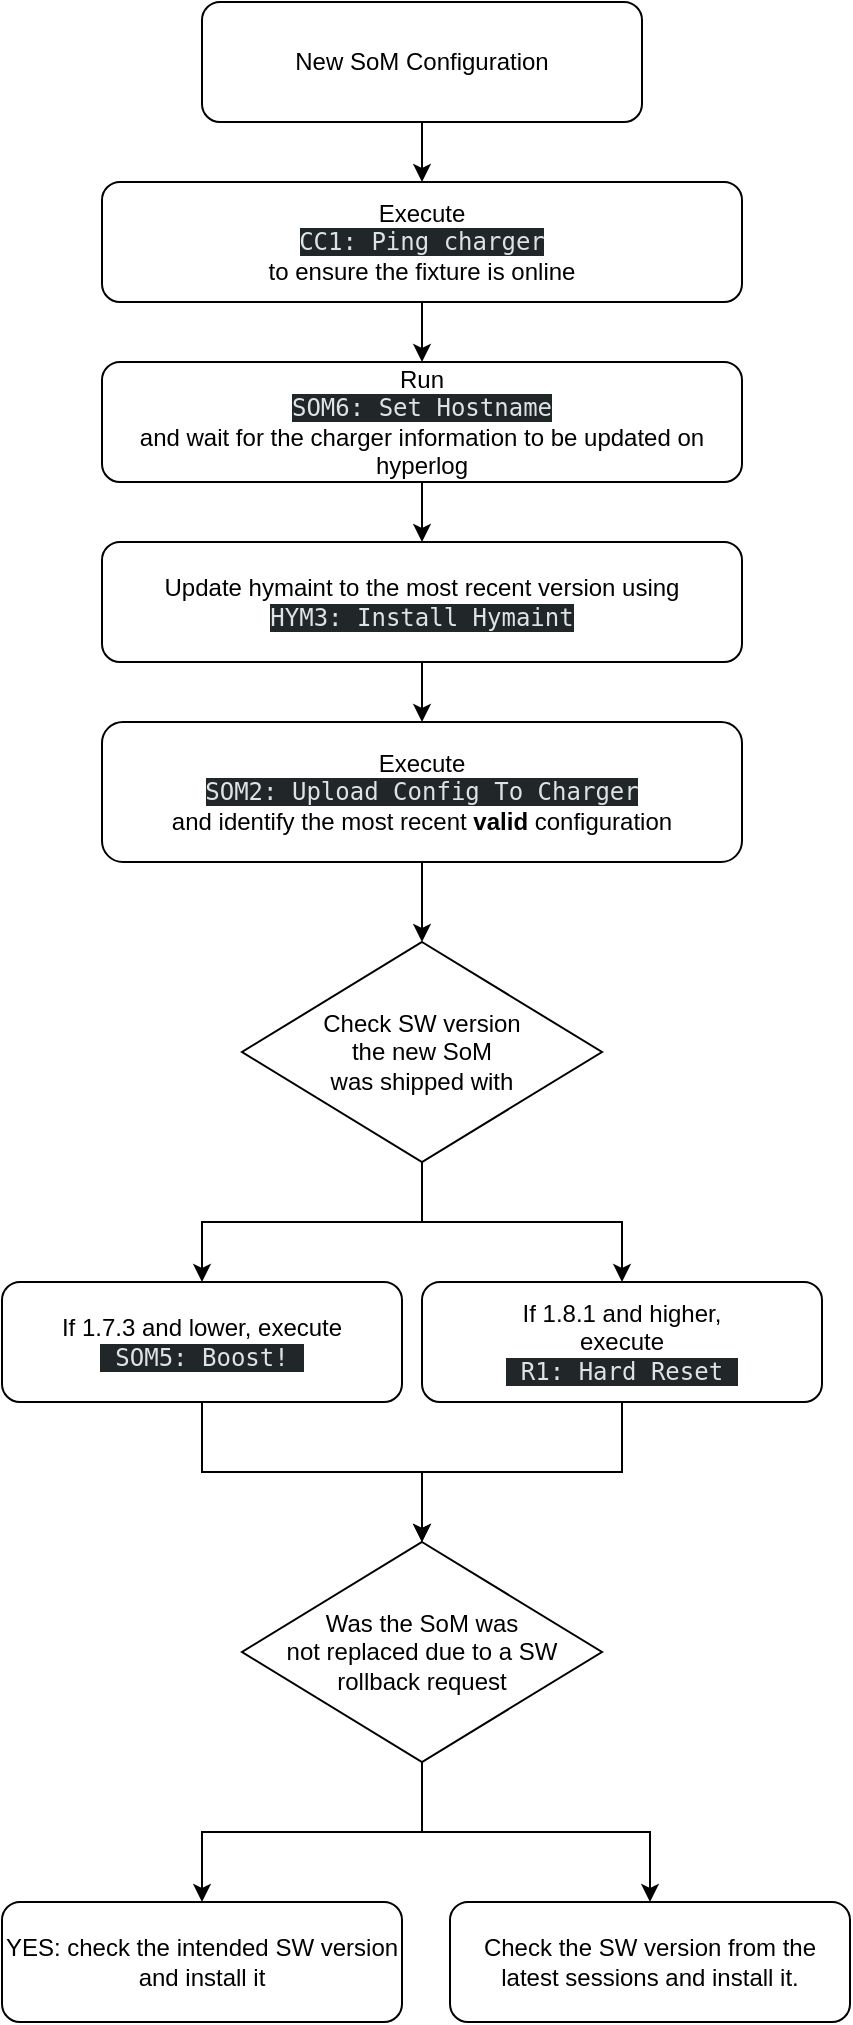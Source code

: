 <mxfile version="27.1.6">
  <diagram id="7AZIaKFDA84dNrpr3-fF" name="Page-1">
    <mxGraphModel dx="1783" dy="1079" grid="1" gridSize="10" guides="1" tooltips="1" connect="1" arrows="1" fold="1" page="1" pageScale="1" pageWidth="827" pageHeight="1169" math="0" shadow="0">
      <root>
        <mxCell id="0" />
        <mxCell id="1" parent="0" />
        <mxCell id="IejAQgSXKc2Y49kBOPVx-13" style="edgeStyle=orthogonalEdgeStyle;rounded=0;orthogonalLoop=1;jettySize=auto;html=1;entryX=0.5;entryY=0;entryDx=0;entryDy=0;" edge="1" parent="1" source="IejAQgSXKc2Y49kBOPVx-10" target="IejAQgSXKc2Y49kBOPVx-11">
          <mxGeometry relative="1" as="geometry" />
        </mxCell>
        <mxCell id="IejAQgSXKc2Y49kBOPVx-10" value="New&amp;nbsp;&lt;span style=&quot;background-color: transparent; color: light-dark(rgb(0, 0, 0), rgb(255, 255, 255));&quot;&gt;SoM Configuration&lt;/span&gt;" style="rounded=1;whiteSpace=wrap;html=1;" vertex="1" parent="1">
          <mxGeometry x="290" y="30" width="220" height="60" as="geometry" />
        </mxCell>
        <mxCell id="IejAQgSXKc2Y49kBOPVx-15" style="edgeStyle=orthogonalEdgeStyle;rounded=0;orthogonalLoop=1;jettySize=auto;html=1;entryX=0.5;entryY=0;entryDx=0;entryDy=0;" edge="1" parent="1" source="IejAQgSXKc2Y49kBOPVx-11" target="IejAQgSXKc2Y49kBOPVx-14">
          <mxGeometry relative="1" as="geometry" />
        </mxCell>
        <mxCell id="IejAQgSXKc2Y49kBOPVx-11" value="Execute&lt;div&gt;&lt;span style=&quot;color: rgb(222, 227, 229); font-family: monospace; text-align: left; white-space-collapse: preserve; background-color: rgb(33, 39, 40);&quot;&gt;CC1: Ping charger&lt;/span&gt;&lt;/div&gt;&lt;div&gt;to ensure the fixture is online&lt;/div&gt;" style="rounded=1;whiteSpace=wrap;html=1;" vertex="1" parent="1">
          <mxGeometry x="240" y="120" width="320" height="60" as="geometry" />
        </mxCell>
        <mxCell id="IejAQgSXKc2Y49kBOPVx-19" style="edgeStyle=orthogonalEdgeStyle;rounded=0;orthogonalLoop=1;jettySize=auto;html=1;entryX=0.5;entryY=0;entryDx=0;entryDy=0;" edge="1" parent="1" source="IejAQgSXKc2Y49kBOPVx-14" target="IejAQgSXKc2Y49kBOPVx-17">
          <mxGeometry relative="1" as="geometry" />
        </mxCell>
        <mxCell id="IejAQgSXKc2Y49kBOPVx-14" value="Run&lt;div&gt;&lt;span style=&quot;color: rgb(222, 227, 229); font-family: monospace; text-align: left; white-space-collapse: preserve; background-color: rgb(33, 39, 40);&quot;&gt;SOM6: Set Hostname&lt;/span&gt;&lt;/div&gt;&lt;div&gt;and wait for the charger information to be updated on hyperlog&lt;/div&gt;" style="rounded=1;whiteSpace=wrap;html=1;" vertex="1" parent="1">
          <mxGeometry x="240" y="210" width="320" height="60" as="geometry" />
        </mxCell>
        <mxCell id="IejAQgSXKc2Y49kBOPVx-21" style="edgeStyle=orthogonalEdgeStyle;rounded=0;orthogonalLoop=1;jettySize=auto;html=1;entryX=0.5;entryY=0;entryDx=0;entryDy=0;" edge="1" parent="1" source="IejAQgSXKc2Y49kBOPVx-17" target="IejAQgSXKc2Y49kBOPVx-20">
          <mxGeometry relative="1" as="geometry" />
        </mxCell>
        <mxCell id="IejAQgSXKc2Y49kBOPVx-17" value="Update hymaint to the most recent version using&lt;div&gt;&lt;span style=&quot;color: rgb(222, 227, 229); font-family: monospace; text-align: left; white-space-collapse: preserve; background-color: rgb(33, 39, 40);&quot;&gt;HYM3: Install Hymaint&lt;/span&gt;&lt;/div&gt;" style="rounded=1;whiteSpace=wrap;html=1;" vertex="1" parent="1">
          <mxGeometry x="240" y="300" width="320" height="60" as="geometry" />
        </mxCell>
        <mxCell id="lWXWfnWMMrPsDJzRvSUA-17" style="edgeStyle=orthogonalEdgeStyle;rounded=0;orthogonalLoop=1;jettySize=auto;html=1;" edge="1" parent="1" source="IejAQgSXKc2Y49kBOPVx-20" target="IejAQgSXKc2Y49kBOPVx-24">
          <mxGeometry relative="1" as="geometry" />
        </mxCell>
        <mxCell id="IejAQgSXKc2Y49kBOPVx-20" value="Execute&lt;div&gt;&lt;span style=&quot;color: rgb(222, 227, 229); font-family: monospace; text-align: left; white-space-collapse: preserve; background-color: rgb(33, 39, 40);&quot;&gt;SOM2: Upload Config To Charger&lt;/span&gt;&lt;/div&gt;&lt;div&gt;and identify the most recent &lt;b&gt;valid &lt;/b&gt;configuration&lt;/div&gt;" style="rounded=1;whiteSpace=wrap;html=1;" vertex="1" parent="1">
          <mxGeometry x="240" y="390" width="320" height="70" as="geometry" />
        </mxCell>
        <mxCell id="IejAQgSXKc2Y49kBOPVx-34" style="edgeStyle=orthogonalEdgeStyle;rounded=0;orthogonalLoop=1;jettySize=auto;html=1;entryX=0.5;entryY=0;entryDx=0;entryDy=0;" edge="1" parent="1" source="IejAQgSXKc2Y49kBOPVx-24" target="IejAQgSXKc2Y49kBOPVx-26">
          <mxGeometry relative="1" as="geometry" />
        </mxCell>
        <mxCell id="IejAQgSXKc2Y49kBOPVx-36" style="edgeStyle=orthogonalEdgeStyle;rounded=0;orthogonalLoop=1;jettySize=auto;html=1;entryX=0.5;entryY=0;entryDx=0;entryDy=0;" edge="1" parent="1" source="IejAQgSXKc2Y49kBOPVx-24" target="IejAQgSXKc2Y49kBOPVx-33">
          <mxGeometry relative="1" as="geometry" />
        </mxCell>
        <mxCell id="IejAQgSXKc2Y49kBOPVx-24" value="Check SW version&lt;div&gt;the new SoM&lt;/div&gt;&lt;div&gt;was shipped with&lt;/div&gt;" style="rhombus;whiteSpace=wrap;html=1;" vertex="1" parent="1">
          <mxGeometry x="310" y="500" width="180" height="110" as="geometry" />
        </mxCell>
        <mxCell id="lWXWfnWMMrPsDJzRvSUA-5" style="edgeStyle=orthogonalEdgeStyle;rounded=0;orthogonalLoop=1;jettySize=auto;html=1;entryX=0.5;entryY=0;entryDx=0;entryDy=0;" edge="1" parent="1" source="IejAQgSXKc2Y49kBOPVx-26" target="lWXWfnWMMrPsDJzRvSUA-4">
          <mxGeometry relative="1" as="geometry" />
        </mxCell>
        <mxCell id="IejAQgSXKc2Y49kBOPVx-26" value="&lt;div&gt;If 1.7.3 and lower, execute&lt;/div&gt;&lt;div&gt;&lt;span style=&quot;color: rgb(222, 227, 229); font-family: monospace; text-align: left; white-space-collapse: preserve; background-color: rgb(33, 39, 40);&quot;&gt; SOM5: Boost! &lt;/span&gt;&lt;/div&gt;" style="rounded=1;whiteSpace=wrap;html=1;" vertex="1" parent="1">
          <mxGeometry x="190" y="670" width="200" height="60" as="geometry" />
        </mxCell>
        <mxCell id="lWXWfnWMMrPsDJzRvSUA-6" style="edgeStyle=orthogonalEdgeStyle;rounded=0;orthogonalLoop=1;jettySize=auto;html=1;entryX=0.5;entryY=0;entryDx=0;entryDy=0;" edge="1" parent="1" source="IejAQgSXKc2Y49kBOPVx-33" target="lWXWfnWMMrPsDJzRvSUA-4">
          <mxGeometry relative="1" as="geometry" />
        </mxCell>
        <mxCell id="IejAQgSXKc2Y49kBOPVx-33" value="&lt;div&gt;If 1.8.1 and higher,&lt;/div&gt;&lt;div&gt;execute&lt;/div&gt;&lt;div&gt;&lt;span style=&quot;color: rgb(222, 227, 229); font-family: monospace; text-align: left; white-space-collapse: preserve; background-color: rgb(33, 39, 40);&quot;&gt; R1: Hard Reset &lt;/span&gt;&lt;/div&gt;" style="rounded=1;whiteSpace=wrap;html=1;" vertex="1" parent="1">
          <mxGeometry x="400" y="670" width="200" height="60" as="geometry" />
        </mxCell>
        <mxCell id="lWXWfnWMMrPsDJzRvSUA-12" style="edgeStyle=orthogonalEdgeStyle;rounded=0;orthogonalLoop=1;jettySize=auto;html=1;entryX=0.5;entryY=0;entryDx=0;entryDy=0;" edge="1" parent="1" source="lWXWfnWMMrPsDJzRvSUA-4" target="lWXWfnWMMrPsDJzRvSUA-9">
          <mxGeometry relative="1" as="geometry" />
        </mxCell>
        <mxCell id="lWXWfnWMMrPsDJzRvSUA-13" style="edgeStyle=orthogonalEdgeStyle;rounded=0;orthogonalLoop=1;jettySize=auto;html=1;entryX=0.5;entryY=0;entryDx=0;entryDy=0;" edge="1" parent="1" source="lWXWfnWMMrPsDJzRvSUA-4" target="lWXWfnWMMrPsDJzRvSUA-10">
          <mxGeometry relative="1" as="geometry" />
        </mxCell>
        <mxCell id="lWXWfnWMMrPsDJzRvSUA-4" value="Was the SoM was&lt;div&gt;not replaced due to a SW rollback request&lt;/div&gt;" style="rhombus;whiteSpace=wrap;html=1;" vertex="1" parent="1">
          <mxGeometry x="310" y="800" width="180" height="110" as="geometry" />
        </mxCell>
        <mxCell id="lWXWfnWMMrPsDJzRvSUA-9" value="&lt;div&gt;YES: check the intended SW version and install it&lt;/div&gt;" style="rounded=1;whiteSpace=wrap;html=1;" vertex="1" parent="1">
          <mxGeometry x="190" y="980" width="200" height="60" as="geometry" />
        </mxCell>
        <mxCell id="lWXWfnWMMrPsDJzRvSUA-10" value="&lt;div&gt;Check the SW version from the latest sessions and install it.&lt;/div&gt;" style="rounded=1;whiteSpace=wrap;html=1;" vertex="1" parent="1">
          <mxGeometry x="414" y="980" width="200" height="60" as="geometry" />
        </mxCell>
      </root>
    </mxGraphModel>
  </diagram>
</mxfile>
